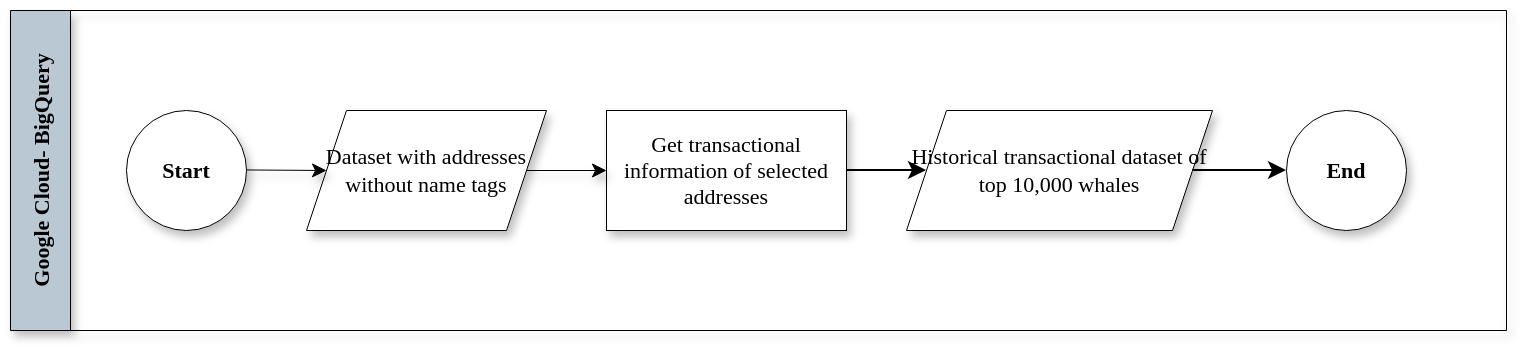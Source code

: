 <mxfile>
    <diagram id="rhvnkKHYfplH-EX7c3ky" name="Page-1">
        <mxGraphModel dx="1333" dy="814" grid="1" gridSize="10" guides="1" tooltips="1" connect="1" arrows="1" fold="1" page="1" pageScale="1" pageWidth="1654" pageHeight="1169" math="0" shadow="0">
            <root>
                <mxCell id="0"/>
                <mxCell id="1" parent="0"/>
                <mxCell id="6" value="Google Cloud- BigQuery" style="swimlane;horizontal=0;fillColor=#bac8d3;strokeColor=#000000;startSize=30;fontSize=11;fontFamily=Times New Roman;strokeWidth=0.5;sketch=0;shadow=1;" parent="1" vertex="1">
                    <mxGeometry x="112" y="340" width="748" height="160" as="geometry"/>
                </mxCell>
                <mxCell id="11" style="edgeStyle=none;html=1;exitX=1;exitY=0.5;exitDx=0;exitDy=0;entryX=0;entryY=0.5;entryDx=0;entryDy=0;" parent="6" source="7" target="12" edge="1">
                    <mxGeometry relative="1" as="geometry">
                        <mxPoint x="448" y="80" as="targetPoint"/>
                    </mxGeometry>
                </mxCell>
                <mxCell id="7" value="Get transactional information of selected addresses" style="rounded=0;whiteSpace=wrap;html=1;fontSize=11;fontFamily=Times New Roman;strokeWidth=0.5;strokeColor=#000000;sketch=0;shadow=1;" parent="6" vertex="1">
                    <mxGeometry x="298" y="50" width="120" height="60" as="geometry"/>
                </mxCell>
                <mxCell id="8" style="edgeStyle=none;html=1;exitX=1;exitY=0.5;exitDx=0;exitDy=0;entryX=0;entryY=0.5;entryDx=0;entryDy=0;fontSize=11;fontFamily=Times New Roman;strokeWidth=0.5;strokeColor=#000000;sketch=0;shadow=1;" parent="6" source="9" target="7" edge="1">
                    <mxGeometry relative="1" as="geometry"/>
                </mxCell>
                <mxCell id="9" value="Dataset with addresses without name tags" style="shape=parallelogram;perimeter=parallelogramPerimeter;whiteSpace=wrap;html=1;fixedSize=1;rounded=0;fontSize=11;fontFamily=Times New Roman;strokeWidth=0.5;strokeColor=#000000;sketch=0;shadow=1;" parent="6" vertex="1">
                    <mxGeometry x="148" y="50" width="120" height="60" as="geometry"/>
                </mxCell>
                <mxCell id="10" value="Start" style="ellipse;whiteSpace=wrap;html=1;aspect=fixed;fontSize=11;fontStyle=1;fontFamily=Times New Roman;strokeWidth=0.5;strokeColor=#000000;sketch=0;shadow=1;" parent="6" vertex="1">
                    <mxGeometry x="58" y="50" width="60" height="60" as="geometry"/>
                </mxCell>
                <mxCell id="3" style="edgeStyle=none;html=1;exitX=1;exitY=0.5;exitDx=0;exitDy=0;entryX=0;entryY=0.5;entryDx=0;entryDy=0;fontSize=11;fontFamily=Times New Roman;strokeWidth=0.5;strokeColor=#000000;sketch=0;shadow=1;" parent="6" target="9" edge="1">
                    <mxGeometry relative="1" as="geometry">
                        <mxPoint x="118" y="79.73" as="sourcePoint"/>
                        <mxPoint x="158" y="79.73" as="targetPoint"/>
                    </mxGeometry>
                </mxCell>
                <mxCell id="5" value="End" style="ellipse;whiteSpace=wrap;html=1;fontSize=11;fontFamily=Times New Roman;strokeColor=#000000;rounded=0;sketch=0;spacing=2;labelBorderColor=none;labelBackgroundColor=none;fontStyle=1;strokeWidth=0.5;shadow=1;" parent="6" vertex="1">
                    <mxGeometry x="638" y="50" width="60" height="60" as="geometry"/>
                </mxCell>
                <mxCell id="12" value="Historical transactional dataset of top 10,000 whales" style="shape=parallelogram;perimeter=parallelogramPerimeter;whiteSpace=wrap;html=1;fixedSize=1;rounded=0;sketch=0;fontSize=11;fontFamily=Times New Roman;strokeWidth=0.5;strokeColor=#000000;shadow=1;" vertex="1" parent="6">
                    <mxGeometry x="448" y="50" width="153" height="60" as="geometry"/>
                </mxCell>
                <mxCell id="13" style="edgeStyle=none;html=1;exitX=1;exitY=0.5;exitDx=0;exitDy=0;entryX=0;entryY=0.5;entryDx=0;entryDy=0;" edge="1" parent="6" source="12" target="5">
                    <mxGeometry relative="1" as="geometry">
                        <mxPoint x="428" y="90" as="sourcePoint"/>
                        <mxPoint x="460" y="90" as="targetPoint"/>
                    </mxGeometry>
                </mxCell>
            </root>
        </mxGraphModel>
    </diagram>
</mxfile>